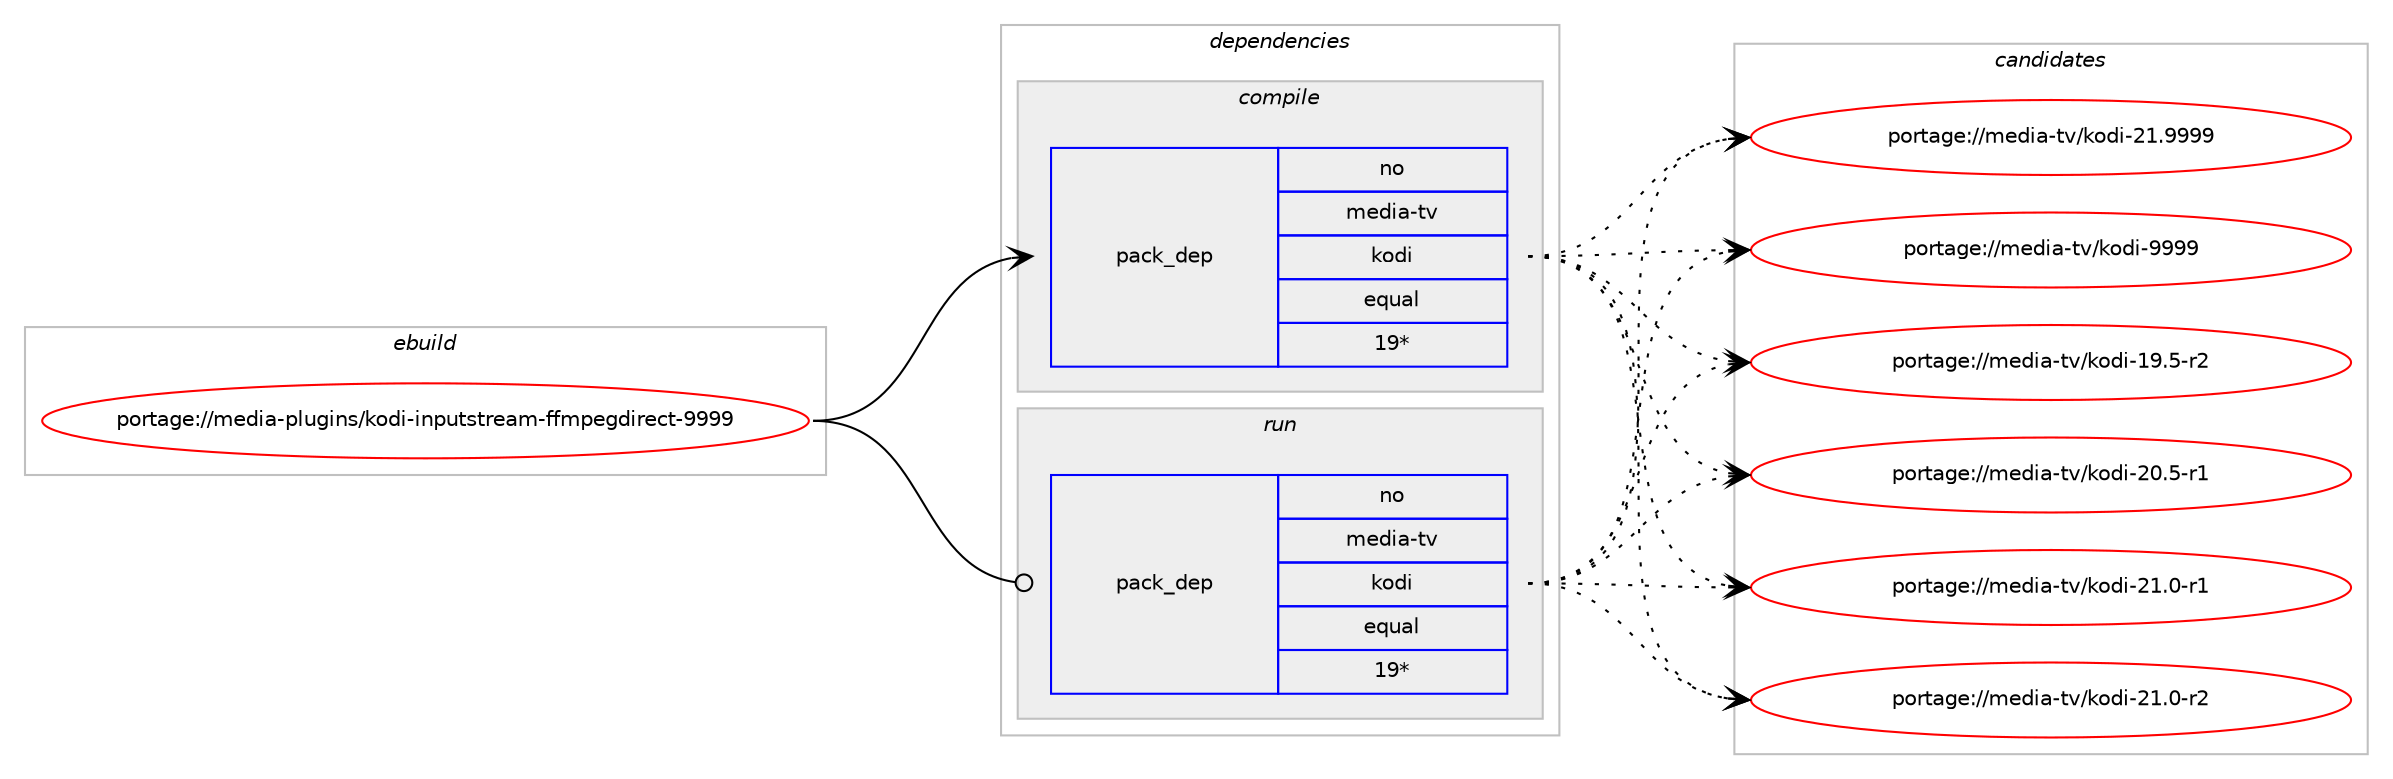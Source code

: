 digraph prolog {

# *************
# Graph options
# *************

newrank=true;
concentrate=true;
compound=true;
graph [rankdir=LR,fontname=Helvetica,fontsize=10,ranksep=1.5];#, ranksep=2.5, nodesep=0.2];
edge  [arrowhead=vee];
node  [fontname=Helvetica,fontsize=10];

# **********
# The ebuild
# **********

subgraph cluster_leftcol {
color=gray;
rank=same;
label=<<i>ebuild</i>>;
id [label="portage://media-plugins/kodi-inputstream-ffmpegdirect-9999", color=red, width=4, href="../media-plugins/kodi-inputstream-ffmpegdirect-9999.svg"];
}

# ****************
# The dependencies
# ****************

subgraph cluster_midcol {
color=gray;
label=<<i>dependencies</i>>;
subgraph cluster_compile {
fillcolor="#eeeeee";
style=filled;
label=<<i>compile</i>>;
# *** BEGIN UNKNOWN DEPENDENCY TYPE (TODO) ***
# id -> package_dependency(portage://media-plugins/kodi-inputstream-ffmpegdirect-9999,install,no,app-arch,bzip2,none,[,,],[],[])
# *** END UNKNOWN DEPENDENCY TYPE (TODO) ***

subgraph pack81820 {
dependency160810 [label=<<TABLE BORDER="0" CELLBORDER="1" CELLSPACING="0" CELLPADDING="4" WIDTH="220"><TR><TD ROWSPAN="6" CELLPADDING="30">pack_dep</TD></TR><TR><TD WIDTH="110">no</TD></TR><TR><TD>media-tv</TD></TR><TR><TD>kodi</TD></TR><TR><TD>equal</TD></TR><TR><TD>19*</TD></TR></TABLE>>, shape=none, color=blue];
}
id:e -> dependency160810:w [weight=20,style="solid",arrowhead="vee"];
# *** BEGIN UNKNOWN DEPENDENCY TYPE (TODO) ***
# id -> package_dependency(portage://media-plugins/kodi-inputstream-ffmpegdirect-9999,install,no,media-video,ffmpeg,none,[,,],[],[use(enable(encode),none),use(enable(libxml2),none),use(enable(zlib),none)])
# *** END UNKNOWN DEPENDENCY TYPE (TODO) ***

# *** BEGIN UNKNOWN DEPENDENCY TYPE (TODO) ***
# id -> package_dependency(portage://media-plugins/kodi-inputstream-ffmpegdirect-9999,install,no,virtual,libiconv,none,[,,],[],[])
# *** END UNKNOWN DEPENDENCY TYPE (TODO) ***

}
subgraph cluster_compileandrun {
fillcolor="#eeeeee";
style=filled;
label=<<i>compile and run</i>>;
}
subgraph cluster_run {
fillcolor="#eeeeee";
style=filled;
label=<<i>run</i>>;
# *** BEGIN UNKNOWN DEPENDENCY TYPE (TODO) ***
# id -> package_dependency(portage://media-plugins/kodi-inputstream-ffmpegdirect-9999,run,no,app-arch,bzip2,none,[,,],[],[])
# *** END UNKNOWN DEPENDENCY TYPE (TODO) ***

subgraph pack81821 {
dependency160811 [label=<<TABLE BORDER="0" CELLBORDER="1" CELLSPACING="0" CELLPADDING="4" WIDTH="220"><TR><TD ROWSPAN="6" CELLPADDING="30">pack_dep</TD></TR><TR><TD WIDTH="110">no</TD></TR><TR><TD>media-tv</TD></TR><TR><TD>kodi</TD></TR><TR><TD>equal</TD></TR><TR><TD>19*</TD></TR></TABLE>>, shape=none, color=blue];
}
id:e -> dependency160811:w [weight=20,style="solid",arrowhead="odot"];
# *** BEGIN UNKNOWN DEPENDENCY TYPE (TODO) ***
# id -> package_dependency(portage://media-plugins/kodi-inputstream-ffmpegdirect-9999,run,no,media-video,ffmpeg,none,[,,],[],[use(enable(encode),none),use(enable(libxml2),none),use(enable(zlib),none)])
# *** END UNKNOWN DEPENDENCY TYPE (TODO) ***

# *** BEGIN UNKNOWN DEPENDENCY TYPE (TODO) ***
# id -> package_dependency(portage://media-plugins/kodi-inputstream-ffmpegdirect-9999,run,no,virtual,libiconv,none,[,,],[],[])
# *** END UNKNOWN DEPENDENCY TYPE (TODO) ***

}
}

# **************
# The candidates
# **************

subgraph cluster_choices {
rank=same;
color=gray;
label=<<i>candidates</i>>;

subgraph choice81820 {
color=black;
nodesep=1;
choice10910110010597451161184710711110010545495746534511450 [label="portage://media-tv/kodi-19.5-r2", color=red, width=4,href="../media-tv/kodi-19.5-r2.svg"];
choice10910110010597451161184710711110010545504846534511449 [label="portage://media-tv/kodi-20.5-r1", color=red, width=4,href="../media-tv/kodi-20.5-r1.svg"];
choice10910110010597451161184710711110010545504946484511449 [label="portage://media-tv/kodi-21.0-r1", color=red, width=4,href="../media-tv/kodi-21.0-r1.svg"];
choice10910110010597451161184710711110010545504946484511450 [label="portage://media-tv/kodi-21.0-r2", color=red, width=4,href="../media-tv/kodi-21.0-r2.svg"];
choice1091011001059745116118471071111001054550494657575757 [label="portage://media-tv/kodi-21.9999", color=red, width=4,href="../media-tv/kodi-21.9999.svg"];
choice1091011001059745116118471071111001054557575757 [label="portage://media-tv/kodi-9999", color=red, width=4,href="../media-tv/kodi-9999.svg"];
dependency160810:e -> choice10910110010597451161184710711110010545495746534511450:w [style=dotted,weight="100"];
dependency160810:e -> choice10910110010597451161184710711110010545504846534511449:w [style=dotted,weight="100"];
dependency160810:e -> choice10910110010597451161184710711110010545504946484511449:w [style=dotted,weight="100"];
dependency160810:e -> choice10910110010597451161184710711110010545504946484511450:w [style=dotted,weight="100"];
dependency160810:e -> choice1091011001059745116118471071111001054550494657575757:w [style=dotted,weight="100"];
dependency160810:e -> choice1091011001059745116118471071111001054557575757:w [style=dotted,weight="100"];
}
subgraph choice81821 {
color=black;
nodesep=1;
choice10910110010597451161184710711110010545495746534511450 [label="portage://media-tv/kodi-19.5-r2", color=red, width=4,href="../media-tv/kodi-19.5-r2.svg"];
choice10910110010597451161184710711110010545504846534511449 [label="portage://media-tv/kodi-20.5-r1", color=red, width=4,href="../media-tv/kodi-20.5-r1.svg"];
choice10910110010597451161184710711110010545504946484511449 [label="portage://media-tv/kodi-21.0-r1", color=red, width=4,href="../media-tv/kodi-21.0-r1.svg"];
choice10910110010597451161184710711110010545504946484511450 [label="portage://media-tv/kodi-21.0-r2", color=red, width=4,href="../media-tv/kodi-21.0-r2.svg"];
choice1091011001059745116118471071111001054550494657575757 [label="portage://media-tv/kodi-21.9999", color=red, width=4,href="../media-tv/kodi-21.9999.svg"];
choice1091011001059745116118471071111001054557575757 [label="portage://media-tv/kodi-9999", color=red, width=4,href="../media-tv/kodi-9999.svg"];
dependency160811:e -> choice10910110010597451161184710711110010545495746534511450:w [style=dotted,weight="100"];
dependency160811:e -> choice10910110010597451161184710711110010545504846534511449:w [style=dotted,weight="100"];
dependency160811:e -> choice10910110010597451161184710711110010545504946484511449:w [style=dotted,weight="100"];
dependency160811:e -> choice10910110010597451161184710711110010545504946484511450:w [style=dotted,weight="100"];
dependency160811:e -> choice1091011001059745116118471071111001054550494657575757:w [style=dotted,weight="100"];
dependency160811:e -> choice1091011001059745116118471071111001054557575757:w [style=dotted,weight="100"];
}
}

}
